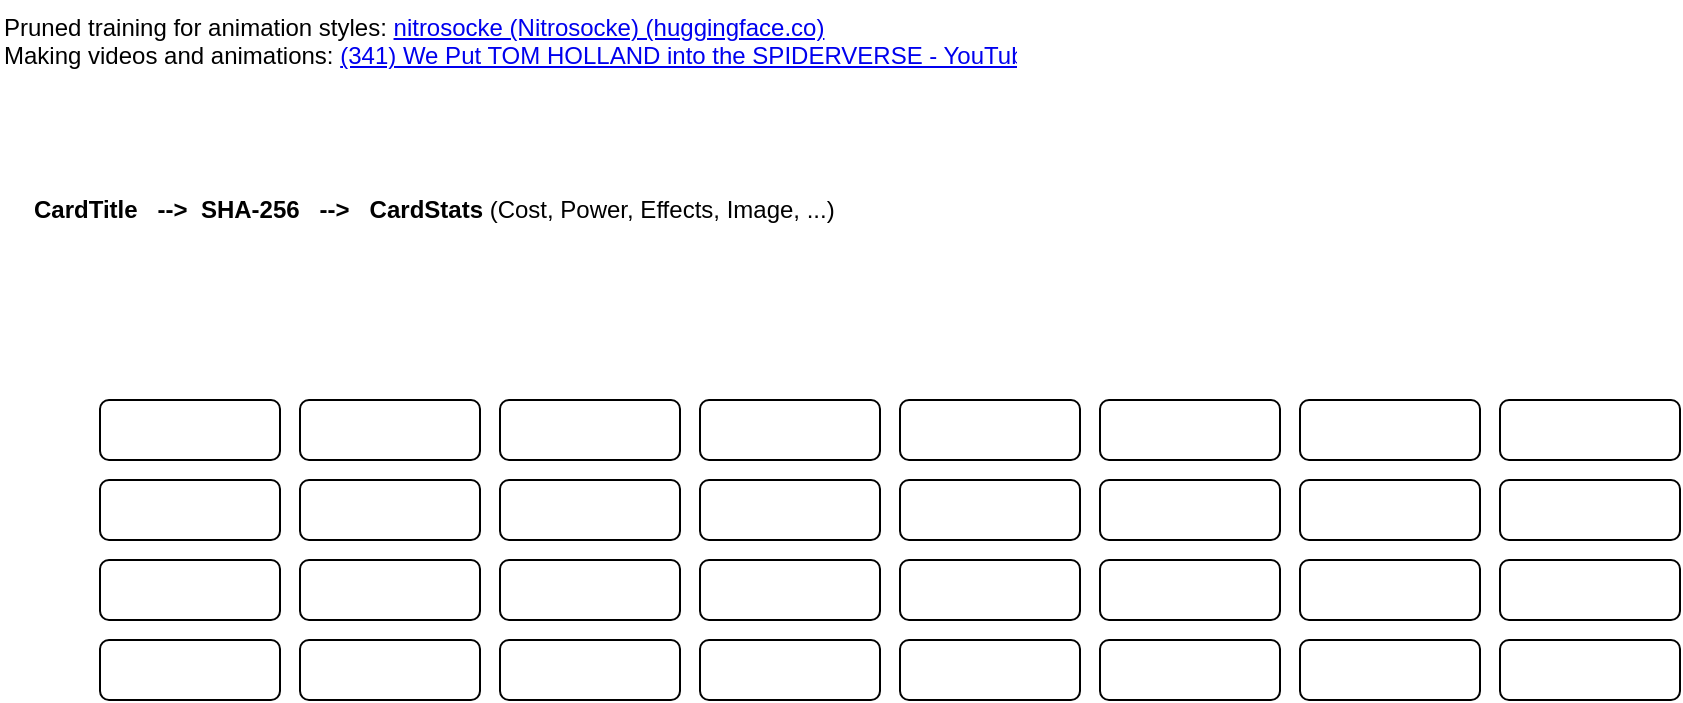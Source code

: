 <mxfile version="20.5.3" type="github">
  <diagram id="PZmiGoy-iheWrj0gc_kR" name="Seite-1">
    <mxGraphModel dx="1185" dy="628" grid="1" gridSize="10" guides="1" tooltips="1" connect="1" arrows="1" fold="1" page="1" pageScale="1" pageWidth="827" pageHeight="1169" math="0" shadow="0">
      <root>
        <mxCell id="0" />
        <mxCell id="1" parent="0" />
        <mxCell id="eczX6Kex-Wwm9dRUbGsX-1" value="Pruned training for animation styles:&amp;nbsp;&lt;a href=&quot;https://huggingface.co/nitrosocke&quot;&gt;nitrosocke (Nitrosocke) (huggingface.co)&lt;/a&gt;&lt;br&gt;Making videos and animations:&amp;nbsp;&lt;a href=&quot;https://www.youtube.com/watch?v=QBWVHCYZ_Zs&amp;amp;t=1378s&quot;&gt;(341) We Put TOM HOLLAND into the SPIDERVERSE - YouTube&lt;/a&gt;" style="text;whiteSpace=wrap;html=1;" vertex="1" parent="1">
          <mxGeometry x="30" y="20" width="520" height="40" as="geometry" />
        </mxCell>
        <mxCell id="eczX6Kex-Wwm9dRUbGsX-2" value="" style="rounded=1;whiteSpace=wrap;html=1;" vertex="1" parent="1">
          <mxGeometry x="80" y="220" width="90" height="30" as="geometry" />
        </mxCell>
        <mxCell id="eczX6Kex-Wwm9dRUbGsX-3" value="" style="rounded=1;whiteSpace=wrap;html=1;" vertex="1" parent="1">
          <mxGeometry x="180" y="220" width="90" height="30" as="geometry" />
        </mxCell>
        <mxCell id="eczX6Kex-Wwm9dRUbGsX-4" value="" style="rounded=1;whiteSpace=wrap;html=1;" vertex="1" parent="1">
          <mxGeometry x="280" y="220" width="90" height="30" as="geometry" />
        </mxCell>
        <mxCell id="eczX6Kex-Wwm9dRUbGsX-5" value="" style="rounded=1;whiteSpace=wrap;html=1;" vertex="1" parent="1">
          <mxGeometry x="380" y="220" width="90" height="30" as="geometry" />
        </mxCell>
        <mxCell id="eczX6Kex-Wwm9dRUbGsX-7" value="" style="rounded=1;whiteSpace=wrap;html=1;" vertex="1" parent="1">
          <mxGeometry x="480" y="220" width="90" height="30" as="geometry" />
        </mxCell>
        <mxCell id="eczX6Kex-Wwm9dRUbGsX-8" value="" style="rounded=1;whiteSpace=wrap;html=1;" vertex="1" parent="1">
          <mxGeometry x="580" y="220" width="90" height="30" as="geometry" />
        </mxCell>
        <mxCell id="eczX6Kex-Wwm9dRUbGsX-9" value="" style="rounded=1;whiteSpace=wrap;html=1;" vertex="1" parent="1">
          <mxGeometry x="680" y="220" width="90" height="30" as="geometry" />
        </mxCell>
        <mxCell id="eczX6Kex-Wwm9dRUbGsX-10" value="" style="rounded=1;whiteSpace=wrap;html=1;" vertex="1" parent="1">
          <mxGeometry x="780" y="220" width="90" height="30" as="geometry" />
        </mxCell>
        <mxCell id="eczX6Kex-Wwm9dRUbGsX-11" value="" style="rounded=1;whiteSpace=wrap;html=1;" vertex="1" parent="1">
          <mxGeometry x="80" y="260" width="90" height="30" as="geometry" />
        </mxCell>
        <mxCell id="eczX6Kex-Wwm9dRUbGsX-12" value="" style="rounded=1;whiteSpace=wrap;html=1;" vertex="1" parent="1">
          <mxGeometry x="180" y="260" width="90" height="30" as="geometry" />
        </mxCell>
        <mxCell id="eczX6Kex-Wwm9dRUbGsX-13" value="" style="rounded=1;whiteSpace=wrap;html=1;" vertex="1" parent="1">
          <mxGeometry x="280" y="260" width="90" height="30" as="geometry" />
        </mxCell>
        <mxCell id="eczX6Kex-Wwm9dRUbGsX-14" value="" style="rounded=1;whiteSpace=wrap;html=1;" vertex="1" parent="1">
          <mxGeometry x="380" y="260" width="90" height="30" as="geometry" />
        </mxCell>
        <mxCell id="eczX6Kex-Wwm9dRUbGsX-15" value="" style="rounded=1;whiteSpace=wrap;html=1;" vertex="1" parent="1">
          <mxGeometry x="480" y="260" width="90" height="30" as="geometry" />
        </mxCell>
        <mxCell id="eczX6Kex-Wwm9dRUbGsX-16" value="" style="rounded=1;whiteSpace=wrap;html=1;" vertex="1" parent="1">
          <mxGeometry x="580" y="260" width="90" height="30" as="geometry" />
        </mxCell>
        <mxCell id="eczX6Kex-Wwm9dRUbGsX-17" value="" style="rounded=1;whiteSpace=wrap;html=1;" vertex="1" parent="1">
          <mxGeometry x="680" y="260" width="90" height="30" as="geometry" />
        </mxCell>
        <mxCell id="eczX6Kex-Wwm9dRUbGsX-18" value="" style="rounded=1;whiteSpace=wrap;html=1;" vertex="1" parent="1">
          <mxGeometry x="780" y="260" width="90" height="30" as="geometry" />
        </mxCell>
        <mxCell id="eczX6Kex-Wwm9dRUbGsX-19" value="" style="rounded=1;whiteSpace=wrap;html=1;" vertex="1" parent="1">
          <mxGeometry x="80" y="300" width="90" height="30" as="geometry" />
        </mxCell>
        <mxCell id="eczX6Kex-Wwm9dRUbGsX-20" value="" style="rounded=1;whiteSpace=wrap;html=1;" vertex="1" parent="1">
          <mxGeometry x="180" y="300" width="90" height="30" as="geometry" />
        </mxCell>
        <mxCell id="eczX6Kex-Wwm9dRUbGsX-21" value="" style="rounded=1;whiteSpace=wrap;html=1;" vertex="1" parent="1">
          <mxGeometry x="280" y="300" width="90" height="30" as="geometry" />
        </mxCell>
        <mxCell id="eczX6Kex-Wwm9dRUbGsX-22" value="" style="rounded=1;whiteSpace=wrap;html=1;" vertex="1" parent="1">
          <mxGeometry x="380" y="300" width="90" height="30" as="geometry" />
        </mxCell>
        <mxCell id="eczX6Kex-Wwm9dRUbGsX-23" value="" style="rounded=1;whiteSpace=wrap;html=1;" vertex="1" parent="1">
          <mxGeometry x="480" y="300" width="90" height="30" as="geometry" />
        </mxCell>
        <mxCell id="eczX6Kex-Wwm9dRUbGsX-24" value="" style="rounded=1;whiteSpace=wrap;html=1;" vertex="1" parent="1">
          <mxGeometry x="580" y="300" width="90" height="30" as="geometry" />
        </mxCell>
        <mxCell id="eczX6Kex-Wwm9dRUbGsX-25" value="" style="rounded=1;whiteSpace=wrap;html=1;" vertex="1" parent="1">
          <mxGeometry x="680" y="300" width="90" height="30" as="geometry" />
        </mxCell>
        <mxCell id="eczX6Kex-Wwm9dRUbGsX-26" value="" style="rounded=1;whiteSpace=wrap;html=1;" vertex="1" parent="1">
          <mxGeometry x="780" y="300" width="90" height="30" as="geometry" />
        </mxCell>
        <mxCell id="eczX6Kex-Wwm9dRUbGsX-27" value="" style="rounded=1;whiteSpace=wrap;html=1;" vertex="1" parent="1">
          <mxGeometry x="80" y="340" width="90" height="30" as="geometry" />
        </mxCell>
        <mxCell id="eczX6Kex-Wwm9dRUbGsX-28" value="" style="rounded=1;whiteSpace=wrap;html=1;" vertex="1" parent="1">
          <mxGeometry x="180" y="340" width="90" height="30" as="geometry" />
        </mxCell>
        <mxCell id="eczX6Kex-Wwm9dRUbGsX-29" value="" style="rounded=1;whiteSpace=wrap;html=1;" vertex="1" parent="1">
          <mxGeometry x="280" y="340" width="90" height="30" as="geometry" />
        </mxCell>
        <mxCell id="eczX6Kex-Wwm9dRUbGsX-30" value="" style="rounded=1;whiteSpace=wrap;html=1;" vertex="1" parent="1">
          <mxGeometry x="380" y="340" width="90" height="30" as="geometry" />
        </mxCell>
        <mxCell id="eczX6Kex-Wwm9dRUbGsX-31" value="" style="rounded=1;whiteSpace=wrap;html=1;" vertex="1" parent="1">
          <mxGeometry x="480" y="340" width="90" height="30" as="geometry" />
        </mxCell>
        <mxCell id="eczX6Kex-Wwm9dRUbGsX-32" value="" style="rounded=1;whiteSpace=wrap;html=1;" vertex="1" parent="1">
          <mxGeometry x="580" y="340" width="90" height="30" as="geometry" />
        </mxCell>
        <mxCell id="eczX6Kex-Wwm9dRUbGsX-33" value="" style="rounded=1;whiteSpace=wrap;html=1;" vertex="1" parent="1">
          <mxGeometry x="680" y="340" width="90" height="30" as="geometry" />
        </mxCell>
        <mxCell id="eczX6Kex-Wwm9dRUbGsX-34" value="" style="rounded=1;whiteSpace=wrap;html=1;" vertex="1" parent="1">
          <mxGeometry x="780" y="340" width="90" height="30" as="geometry" />
        </mxCell>
        <mxCell id="eczX6Kex-Wwm9dRUbGsX-35" value="&lt;b&gt;&amp;nbsp;CardTitle&amp;nbsp; &amp;nbsp;--&amp;gt;&amp;nbsp; SHA-256&amp;nbsp; &amp;nbsp;--&amp;gt;&amp;nbsp; &amp;nbsp;CardStats &lt;/b&gt;(Cost, Power, Effects, Image, ...)" style="text;html=1;align=center;verticalAlign=middle;resizable=0;points=[];autosize=1;strokeColor=none;fillColor=none;" vertex="1" parent="1">
          <mxGeometry x="30" y="110" width="430" height="30" as="geometry" />
        </mxCell>
      </root>
    </mxGraphModel>
  </diagram>
</mxfile>

